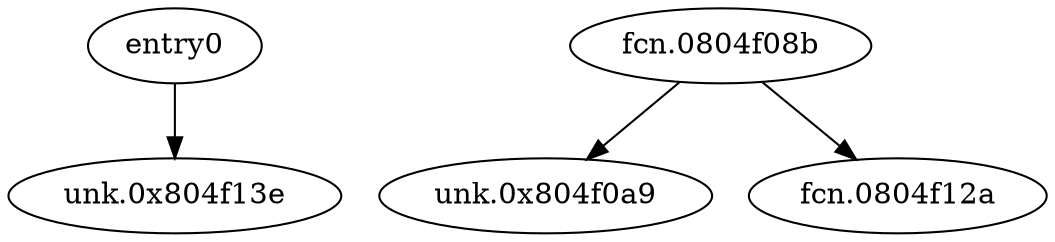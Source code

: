 digraph code {
  "0x0804ee58" [label="entry0"];
  "0x0804ee58" -> "0x0804f13e";
  "0x0804f13e" [label="unk.0x804f13e"];
  "0x0804f08b" [label="fcn.0804f08b"];
  "0x0804f08b" -> "0x0804f0a9";
  "0x0804f0a9" [label="unk.0x804f0a9"];
  "0x0804f08b" -> "0x0804f12a";
  "0x0804f12a" [label="fcn.0804f12a"];
}